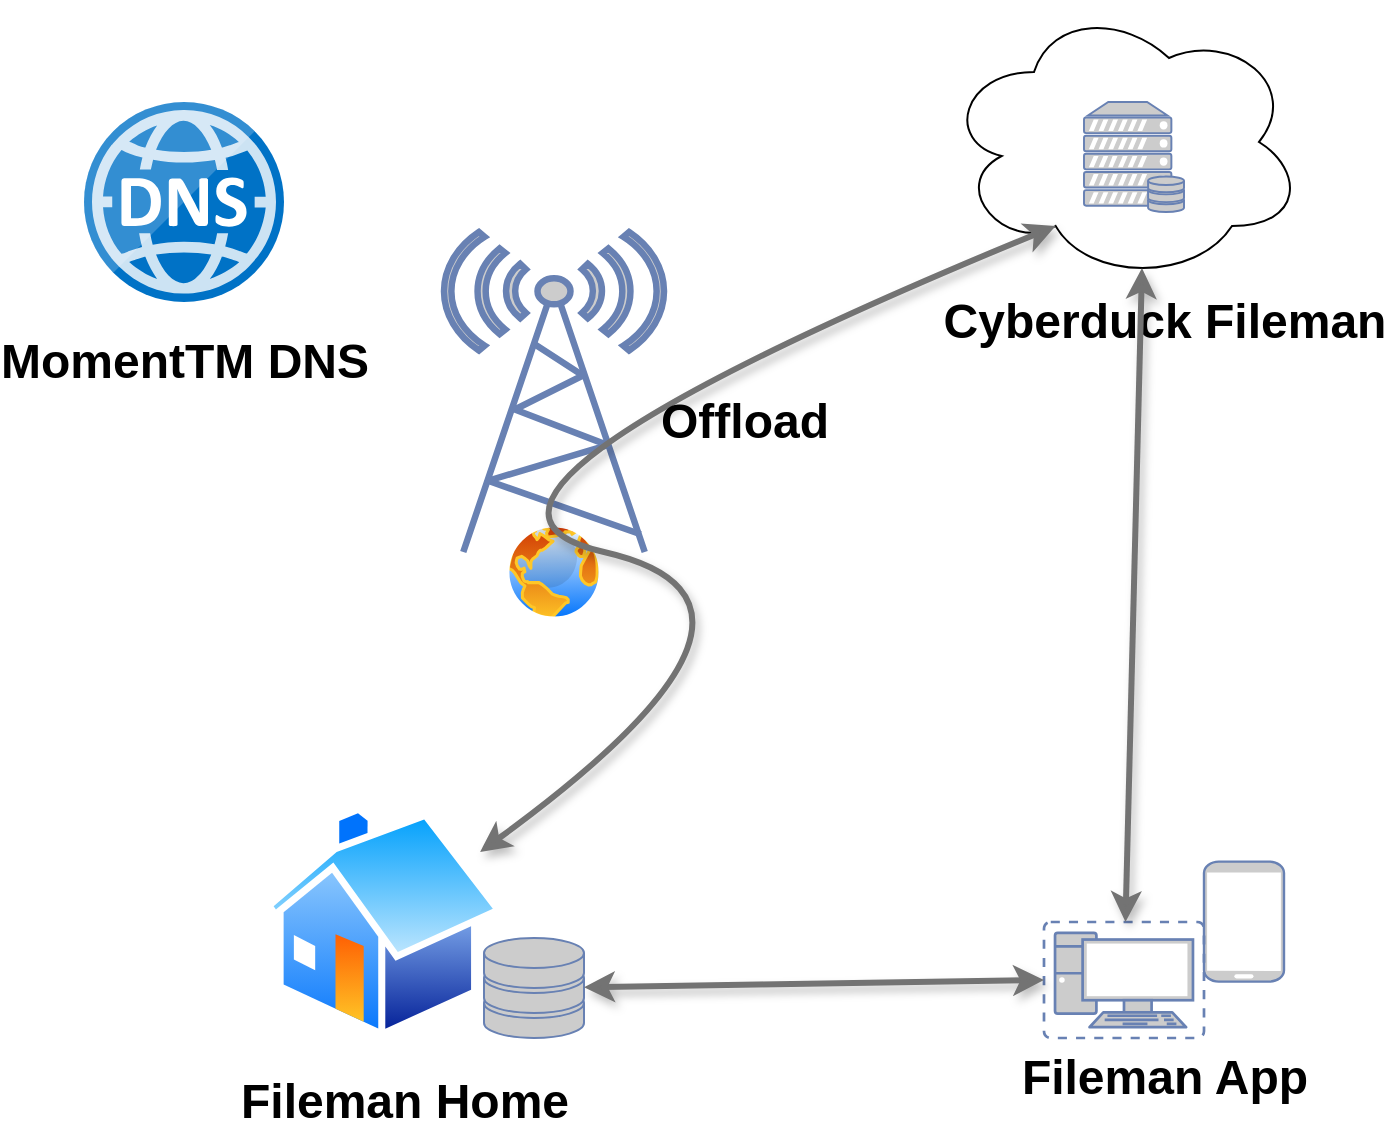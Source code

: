 <mxfile version="20.2.3" type="github">
  <diagram name="Page-1" id="80d4a630-b321-0f5e-ff81-c5a36ef4752d">
    <mxGraphModel dx="1691" dy="924" grid="1" gridSize="10" guides="1" tooltips="1" connect="1" arrows="1" fold="1" page="1" pageScale="1" pageWidth="1100" pageHeight="850" background="none" math="0" shadow="0">
      <root>
        <mxCell id="0" />
        <mxCell id="1" parent="0" />
        <mxCell id="Bey6XrJdhfMOv0rG3bet-1" value="" style="fontColor=#0066CC;verticalAlign=top;verticalLabelPosition=bottom;labelPosition=center;align=center;html=1;outlineConnect=0;fillColor=#CCCCCC;strokeColor=#6881B3;gradientColor=none;gradientDirection=north;strokeWidth=2;shape=mxgraph.networks.mobile;" vertex="1" parent="1">
          <mxGeometry x="810" y="539.8" width="40" height="60" as="geometry" />
        </mxCell>
        <mxCell id="Bey6XrJdhfMOv0rG3bet-2" value="" style="fontColor=#0066CC;verticalAlign=top;verticalLabelPosition=bottom;labelPosition=center;align=center;html=1;outlineConnect=0;fillColor=#CCCCCC;strokeColor=#6881B3;gradientColor=none;gradientDirection=north;strokeWidth=2;shape=mxgraph.networks.storage;" vertex="1" parent="1">
          <mxGeometry x="450" y="578" width="50" height="50" as="geometry" />
        </mxCell>
        <mxCell id="Bey6XrJdhfMOv0rG3bet-3" value="" style="fontColor=#0066CC;verticalAlign=top;verticalLabelPosition=bottom;labelPosition=center;align=center;html=1;outlineConnect=0;fillColor=#CCCCCC;strokeColor=#6881B3;gradientColor=none;gradientDirection=north;strokeWidth=2;shape=mxgraph.networks.virtual_pc;" vertex="1" parent="1">
          <mxGeometry x="730" y="570" width="80" height="58" as="geometry" />
        </mxCell>
        <mxCell id="Bey6XrJdhfMOv0rG3bet-4" value="" style="fontColor=#0066CC;verticalAlign=top;verticalLabelPosition=bottom;labelPosition=center;align=center;html=1;outlineConnect=0;fillColor=#CCCCCC;strokeColor=#6881B3;gradientColor=none;gradientDirection=north;strokeWidth=2;shape=mxgraph.networks.radio_tower;" vertex="1" parent="1">
          <mxGeometry x="430" y="225" width="110" height="160" as="geometry" />
        </mxCell>
        <mxCell id="Bey6XrJdhfMOv0rG3bet-9" value="" style="ellipse;shape=cloud;whiteSpace=wrap;html=1;" vertex="1" parent="1">
          <mxGeometry x="680" y="110" width="180" height="140" as="geometry" />
        </mxCell>
        <mxCell id="Bey6XrJdhfMOv0rG3bet-8" value="" style="aspect=fixed;perimeter=ellipsePerimeter;html=1;align=center;shadow=0;dashed=0;spacingTop=3;image;image=img/lib/active_directory/home.svg;" vertex="1" parent="1">
          <mxGeometry x="340" y="511.6" width="120" height="116.4" as="geometry" />
        </mxCell>
        <mxCell id="Bey6XrJdhfMOv0rG3bet-5" value="" style="fontColor=#0066CC;verticalAlign=top;verticalLabelPosition=bottom;labelPosition=center;align=center;html=1;outlineConnect=0;fillColor=#CCCCCC;strokeColor=#6881B3;gradientColor=none;gradientDirection=north;strokeWidth=2;shape=mxgraph.networks.server_storage;" vertex="1" parent="1">
          <mxGeometry x="750" y="160" width="50" height="55" as="geometry" />
        </mxCell>
        <mxCell id="Bey6XrJdhfMOv0rG3bet-13" value="Fileman Home" style="text;strokeColor=none;fillColor=none;html=1;fontSize=24;fontStyle=1;verticalAlign=middle;align=center;" vertex="1" parent="1">
          <mxGeometry x="360" y="640" width="100" height="40" as="geometry" />
        </mxCell>
        <mxCell id="Bey6XrJdhfMOv0rG3bet-14" value="Cyberduck Fileman" style="text;strokeColor=none;fillColor=none;html=1;fontSize=24;fontStyle=1;verticalAlign=middle;align=center;" vertex="1" parent="1">
          <mxGeometry x="740" y="250" width="100" height="40" as="geometry" />
        </mxCell>
        <mxCell id="Bey6XrJdhfMOv0rG3bet-15" value="" style="aspect=fixed;perimeter=ellipsePerimeter;html=1;align=center;shadow=0;dashed=0;spacingTop=3;image;image=img/lib/active_directory/internet_globe.svg;" vertex="1" parent="1">
          <mxGeometry x="460" y="370" width="50" height="50" as="geometry" />
        </mxCell>
        <mxCell id="Bey6XrJdhfMOv0rG3bet-16" value="" style="endArrow=classic;html=1;entryX=0.31;entryY=0.8;entryDx=0;entryDy=0;entryPerimeter=0;shadow=1;strokeWidth=3;strokeColor=#737373;endFill=1;curved=1;startArrow=classic;startFill=1;" edge="1" parent="1" source="Bey6XrJdhfMOv0rG3bet-8" target="Bey6XrJdhfMOv0rG3bet-9">
          <mxGeometry width="50" height="50" relative="1" as="geometry">
            <mxPoint x="590" y="520" as="sourcePoint" />
            <mxPoint x="640" y="470" as="targetPoint" />
            <Array as="points">
              <mxPoint x="620" y="410" />
              <mxPoint x="400" y="360" />
            </Array>
          </mxGeometry>
        </mxCell>
        <mxCell id="Bey6XrJdhfMOv0rG3bet-20" value="Offload" style="text;strokeColor=none;fillColor=none;html=1;fontSize=24;fontStyle=1;verticalAlign=middle;align=center;" vertex="1" parent="1">
          <mxGeometry x="530" y="300" width="100" height="40" as="geometry" />
        </mxCell>
        <mxCell id="Bey6XrJdhfMOv0rG3bet-21" value="Fileman App" style="text;strokeColor=none;fillColor=none;html=1;fontSize=24;fontStyle=1;verticalAlign=middle;align=center;" vertex="1" parent="1">
          <mxGeometry x="740" y="628" width="100" height="40" as="geometry" />
        </mxCell>
        <mxCell id="Bey6XrJdhfMOv0rG3bet-22" value="" style="endArrow=classic;startArrow=classic;html=1;shadow=1;strokeColor=#737373;strokeWidth=3;curved=1;entryX=0;entryY=0.5;entryDx=0;entryDy=0;entryPerimeter=0;" edge="1" parent="1" source="Bey6XrJdhfMOv0rG3bet-2" target="Bey6XrJdhfMOv0rG3bet-3">
          <mxGeometry width="50" height="50" relative="1" as="geometry">
            <mxPoint x="560" y="630" as="sourcePoint" />
            <mxPoint x="610" y="580" as="targetPoint" />
          </mxGeometry>
        </mxCell>
        <mxCell id="Bey6XrJdhfMOv0rG3bet-23" value="" style="endArrow=classic;startArrow=classic;html=1;shadow=1;strokeColor=#737373;strokeWidth=3;curved=1;entryX=0.55;entryY=0.95;entryDx=0;entryDy=0;entryPerimeter=0;" edge="1" parent="1" source="Bey6XrJdhfMOv0rG3bet-3" target="Bey6XrJdhfMOv0rG3bet-9">
          <mxGeometry width="50" height="50" relative="1" as="geometry">
            <mxPoint x="750" y="450" as="sourcePoint" />
            <mxPoint x="800" y="400" as="targetPoint" />
          </mxGeometry>
        </mxCell>
        <mxCell id="Bey6XrJdhfMOv0rG3bet-24" value="" style="sketch=0;aspect=fixed;html=1;points=[];align=center;image;fontSize=12;image=img/lib/mscae/DNS.svg;" vertex="1" parent="1">
          <mxGeometry x="250" y="160" width="100" height="100" as="geometry" />
        </mxCell>
        <mxCell id="Bey6XrJdhfMOv0rG3bet-25" value="MomentTM DNS" style="text;strokeColor=none;fillColor=none;html=1;fontSize=24;fontStyle=1;verticalAlign=middle;align=center;" vertex="1" parent="1">
          <mxGeometry x="250" y="270" width="100" height="40" as="geometry" />
        </mxCell>
      </root>
    </mxGraphModel>
  </diagram>
</mxfile>
